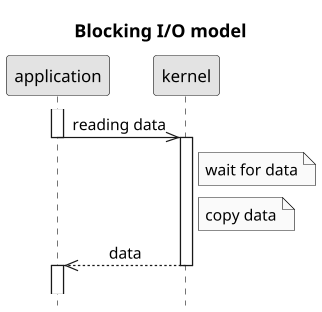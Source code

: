 @startuml
scale 1.2
title Blocking I/O model
hide footbox
skinparam monochrome true
skinparam defaultFontName Microsoft Sans Serif
skinparam titleFontSize 15
skinparam sequenceMessageAlign center

activate application
application->>kernel: reading data
deactivate application
activate kernel
Note right of kernel: wait for data
Note right of kernel: copy data
kernel-->>application: data
deactivate kernel
activate application

||1||
kernel -[#white]->]
@enduml
